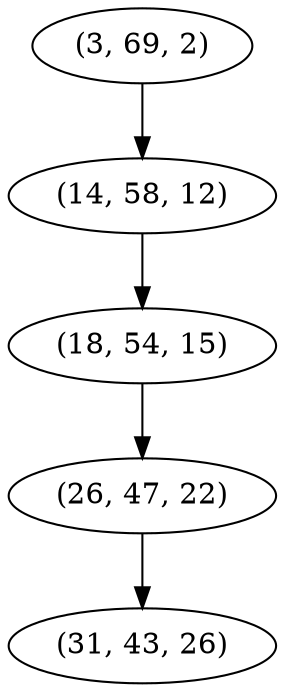 digraph tree {
    "(3, 69, 2)";
    "(14, 58, 12)";
    "(18, 54, 15)";
    "(26, 47, 22)";
    "(31, 43, 26)";
    "(3, 69, 2)" -> "(14, 58, 12)";
    "(14, 58, 12)" -> "(18, 54, 15)";
    "(18, 54, 15)" -> "(26, 47, 22)";
    "(26, 47, 22)" -> "(31, 43, 26)";
}
